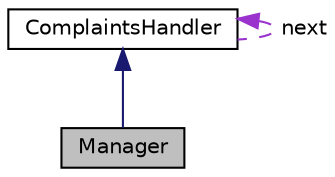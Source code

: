 digraph "Manager"
{
 // LATEX_PDF_SIZE
  edge [fontname="Helvetica",fontsize="10",labelfontname="Helvetica",labelfontsize="10"];
  node [fontname="Helvetica",fontsize="10",shape=record];
  Node1 [label="Manager",height=0.2,width=0.4,color="black", fillcolor="grey75", style="filled", fontcolor="black",tooltip="One of the handler responsible for handling customer complaints."];
  Node2 -> Node1 [dir="back",color="midnightblue",fontsize="10",style="solid",fontname="Helvetica"];
  Node2 [label="ComplaintsHandler",height=0.2,width=0.4,color="black", fillcolor="white", style="filled",URL="$classComplaintsHandler.html",tooltip="Base class for ComplaintsHandlers responsible for handling customer complaints."];
  Node2 -> Node2 [dir="back",color="darkorchid3",fontsize="10",style="dashed",label=" next" ,fontname="Helvetica"];
}
